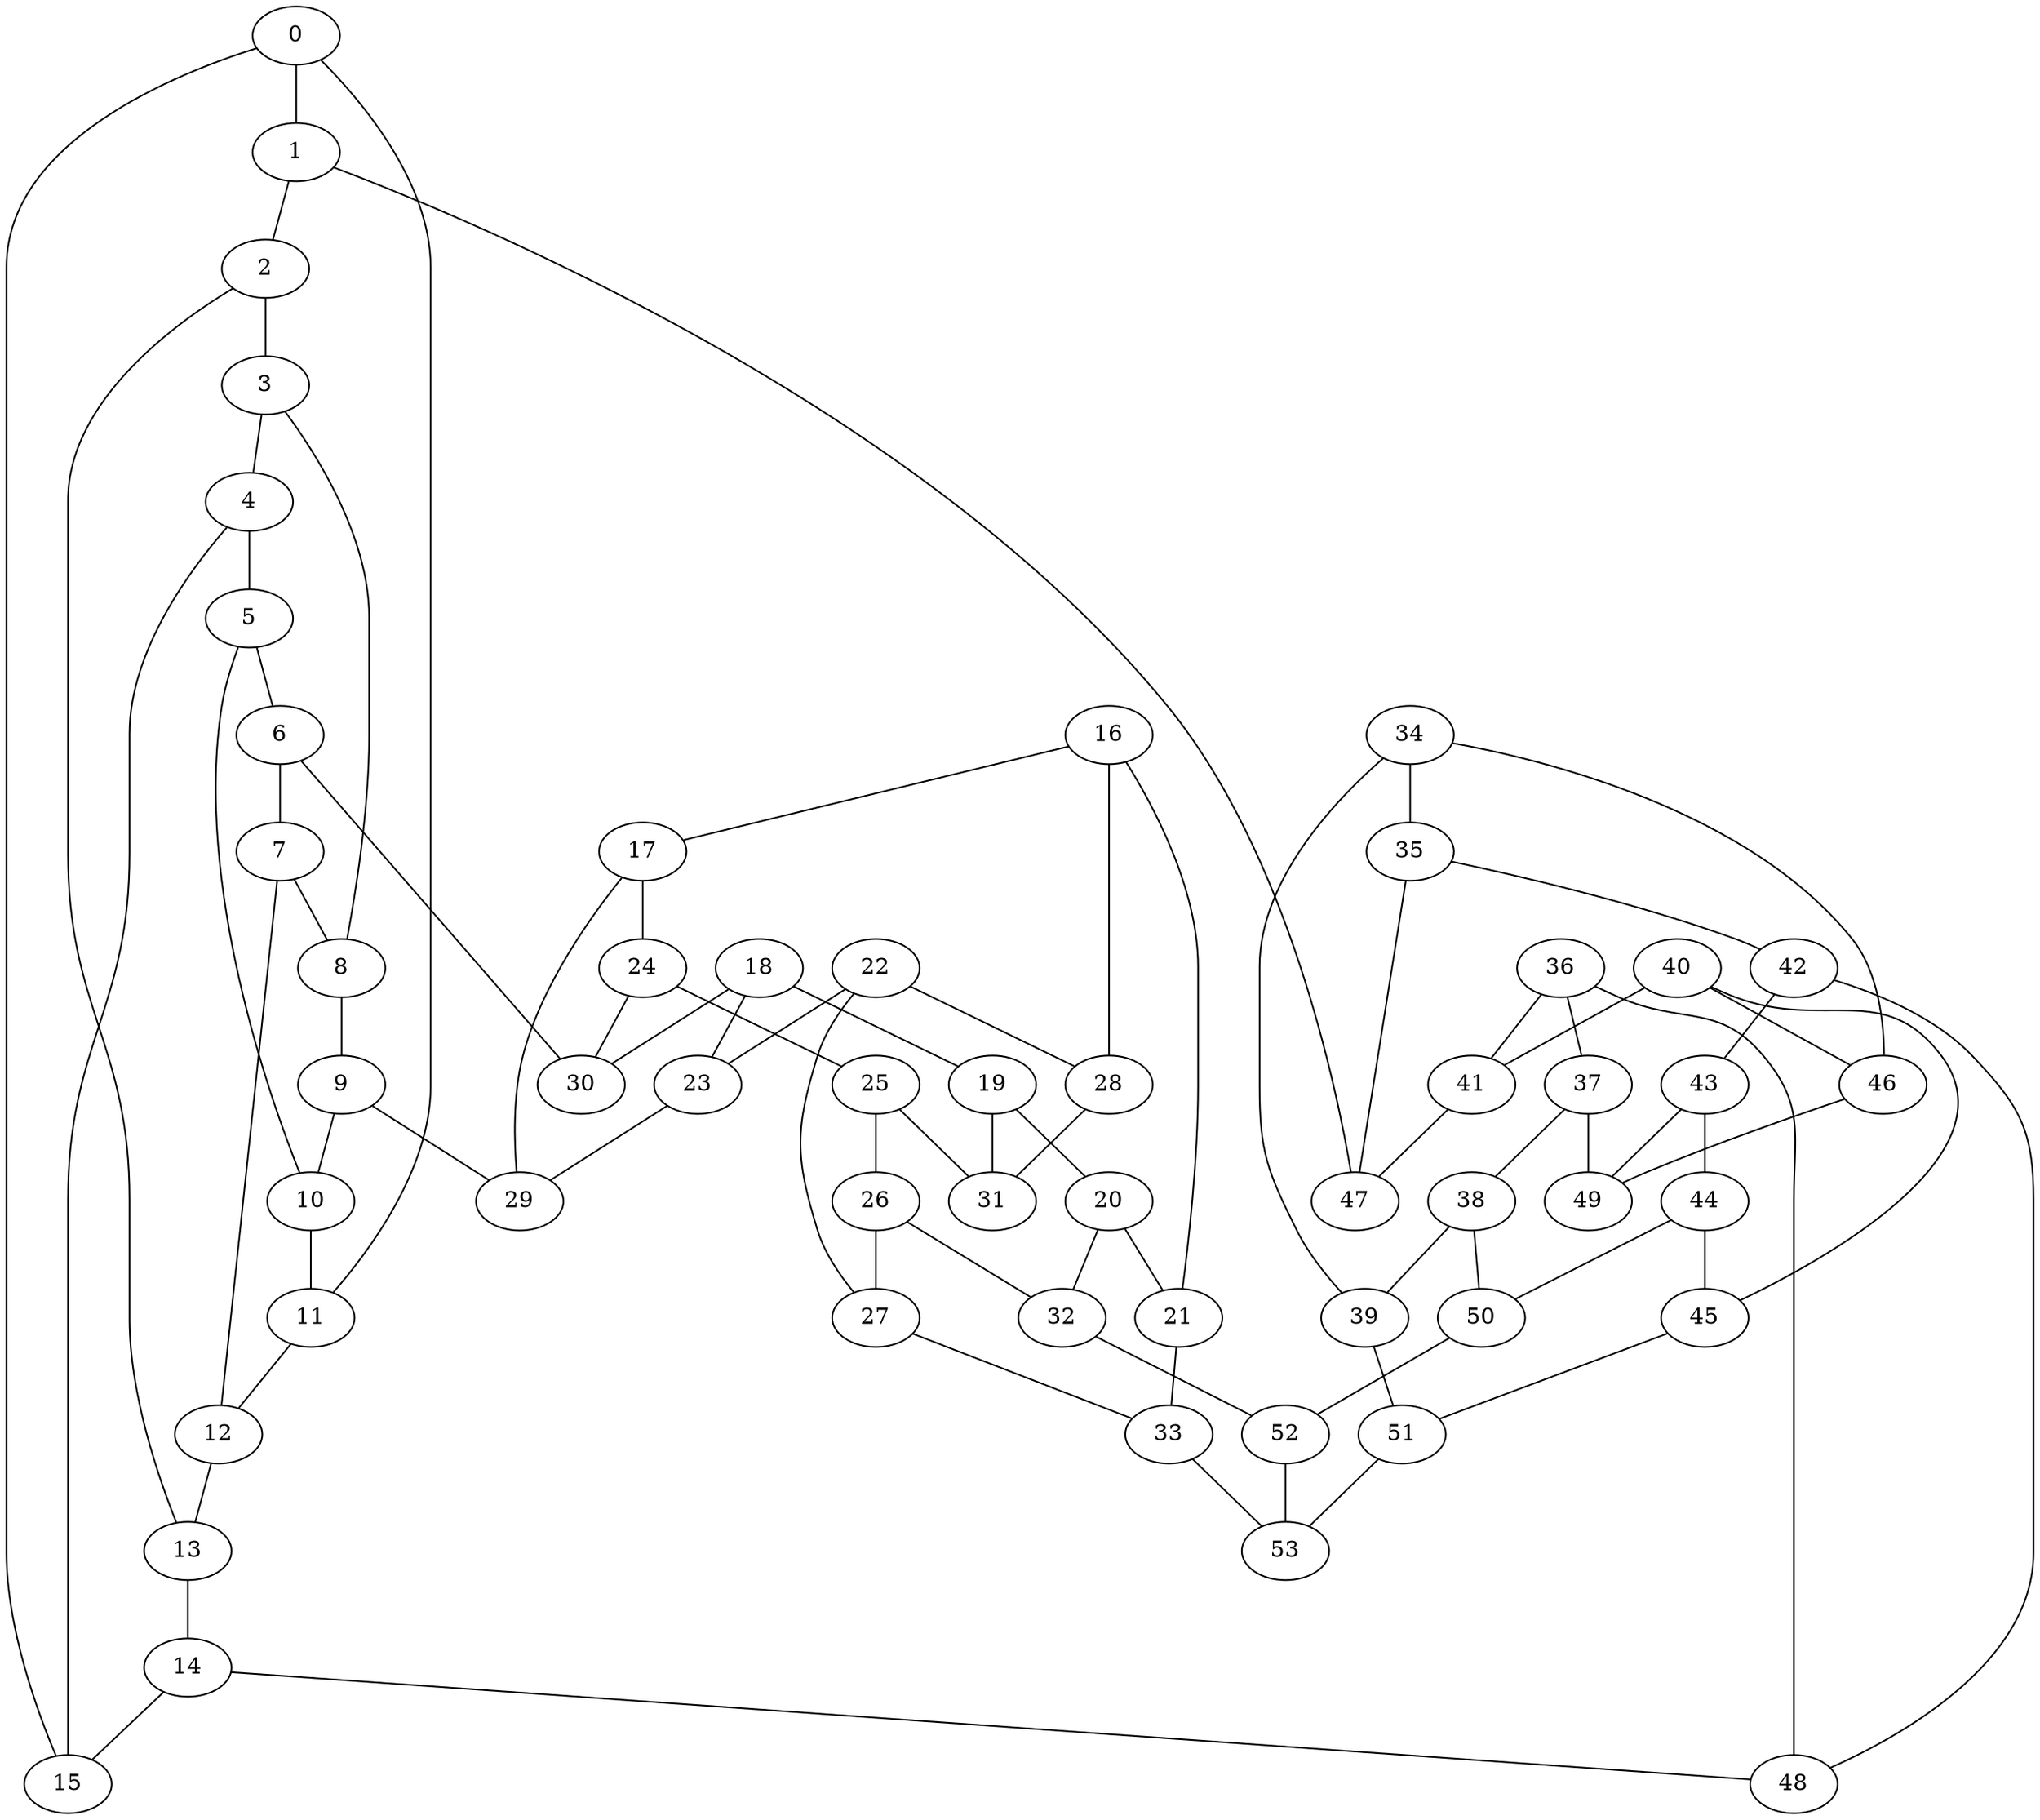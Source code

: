 graph g {0;1;2;3;4;5;6;7;8;9;10;11;12;13;14;15;16;17;18;19;20;21;22;23;24;25;26;27;28;29;30;31;32;33;34;35;36;37;38;39;40;41;42;43;44;45;46;47;48;49;50;51;52;53;0 -- 1;0 -- 11;0 -- 15;1 -- 2;1 -- 47;2 -- 3;2 -- 13;3 -- 4;3 -- 8;4 -- 5;4 -- 15;5 -- 6;5 -- 10;6 -- 7;6 -- 30;7 -- 8;7 -- 12;8 -- 9;9 -- 10;9 -- 29;10 -- 11;11 -- 12;12 -- 13;13 -- 14;14 -- 15;14 -- 48;16 -- 17;16 -- 21;16 -- 28;17 -- 24;17 -- 29;18 -- 19;18 -- 23;18 -- 30;19 -- 20;19 -- 31;20 -- 21;20 -- 32;21 -- 33;22 -- 23;22 -- 27;22 -- 28;23 -- 29;24 -- 25;24 -- 30;25 -- 26;25 -- 31;26 -- 27;26 -- 32;27 -- 33;28 -- 31;32 -- 52;33 -- 53;34 -- 35;34 -- 39;34 -- 46;35 -- 42;35 -- 47;36 -- 37;36 -- 41;36 -- 48;37 -- 38;37 -- 49;38 -- 39;38 -- 50;39 -- 51;40 -- 41;40 -- 45;40 -- 46;41 -- 47;42 -- 43;42 -- 48;43 -- 44;43 -- 49;44 -- 45;44 -- 50;45 -- 51;46 -- 49;50 -- 52;51 -- 53;52 -- 53;}